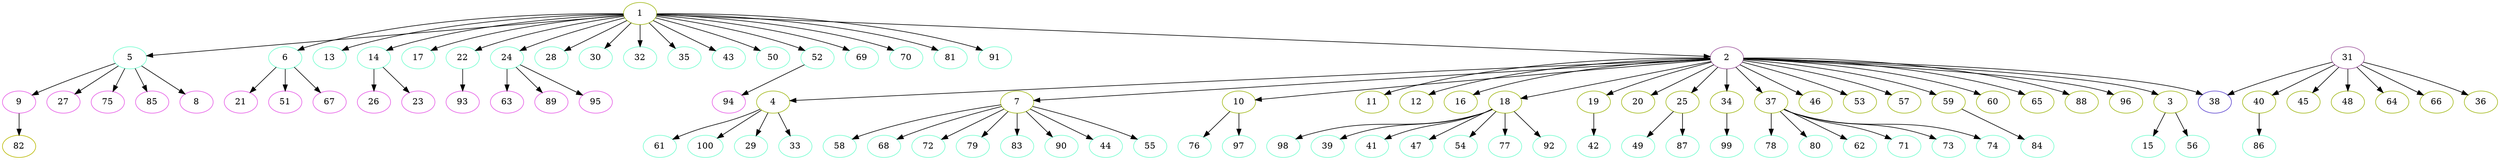 digraph sample {
38 [color="#5c45cf"];
2 [color="#a15ca1"];
31 [color="#a15ca1"];
1 [color="#a1b817"];
3 [color="#a1b817"];
4 [color="#a1b817"];
7 [color="#a1b817"];
10 [color="#a1b817"];
11 [color="#a1b817"];
12 [color="#a1b817"];
16 [color="#a1b817"];
18 [color="#a1b817"];
19 [color="#a1b817"];
20 [color="#a1b817"];
25 [color="#a1b817"];
34 [color="#a1b817"];
37 [color="#a1b817"];
46 [color="#a1b817"];
53 [color="#a1b817"];
57 [color="#a1b817"];
59 [color="#a1b817"];
60 [color="#a1b817"];
65 [color="#a1b817"];
88 [color="#a1b817"];
96 [color="#a1b817"];
36 [color="#a1b817"];
40 [color="#a1b817"];
45 [color="#a1b817"];
48 [color="#a1b817"];
64 [color="#a1b817"];
66 [color="#a1b817"];
5 [color="#73fdcf"];
6 [color="#73fdcf"];
13 [color="#73fdcf"];
14 [color="#73fdcf"];
17 [color="#73fdcf"];
22 [color="#73fdcf"];
24 [color="#73fdcf"];
28 [color="#73fdcf"];
30 [color="#73fdcf"];
32 [color="#73fdcf"];
35 [color="#73fdcf"];
43 [color="#73fdcf"];
50 [color="#73fdcf"];
52 [color="#73fdcf"];
69 [color="#73fdcf"];
70 [color="#73fdcf"];
81 [color="#73fdcf"];
91 [color="#73fdcf"];
15 [color="#73fdcf"];
56 [color="#73fdcf"];
29 [color="#73fdcf"];
33 [color="#73fdcf"];
61 [color="#73fdcf"];
100 [color="#73fdcf"];
44 [color="#73fdcf"];
55 [color="#73fdcf"];
58 [color="#73fdcf"];
68 [color="#73fdcf"];
72 [color="#73fdcf"];
79 [color="#73fdcf"];
83 [color="#73fdcf"];
90 [color="#73fdcf"];
76 [color="#73fdcf"];
97 [color="#73fdcf"];
39 [color="#73fdcf"];
41 [color="#73fdcf"];
47 [color="#73fdcf"];
54 [color="#73fdcf"];
77 [color="#73fdcf"];
92 [color="#73fdcf"];
98 [color="#73fdcf"];
42 [color="#73fdcf"];
49 [color="#73fdcf"];
87 [color="#73fdcf"];
99 [color="#73fdcf"];
62 [color="#73fdcf"];
71 [color="#73fdcf"];
73 [color="#73fdcf"];
74 [color="#73fdcf"];
78 [color="#73fdcf"];
80 [color="#73fdcf"];
84 [color="#73fdcf"];
86 [color="#73fdcf"];
8 [color="#e65ce6"];
9 [color="#e65ce6"];
27 [color="#e65ce6"];
75 [color="#e65ce6"];
85 [color="#e65ce6"];
21 [color="#e65ce6"];
51 [color="#e65ce6"];
67 [color="#e65ce6"];
23 [color="#e65ce6"];
26 [color="#e65ce6"];
93 [color="#e65ce6"];
63 [color="#e65ce6"];
89 [color="#e65ce6"];
95 [color="#e65ce6"];
94 [color="#e65ce6"];
82 [color="#b8b800"];
1 -> 2[color="black"];
2 -> 3[color="black"];
2 -> 4[color="black"];
1 -> 5[color="black"];
1 -> 6[color="black"];
2 -> 7[color="black"];
5 -> 8[color="black"];
5 -> 9[color="black"];
2 -> 10[color="black"];
2 -> 11[color="black"];
2 -> 12[color="black"];
1 -> 13[color="black"];
1 -> 14[color="black"];
3 -> 15[color="black"];
2 -> 16[color="black"];
1 -> 17[color="black"];
2 -> 18[color="black"];
2 -> 19[color="black"];
2 -> 20[color="black"];
6 -> 21[color="black"];
1 -> 22[color="black"];
14 -> 23[color="black"];
1 -> 24[color="black"];
2 -> 25[color="black"];
14 -> 26[color="black"];
5 -> 27[color="black"];
1 -> 28[color="black"];
4 -> 29[color="black"];
1 -> 30[color="black"];
1 -> 32[color="black"];
4 -> 33[color="black"];
2 -> 34[color="black"];
1 -> 35[color="black"];
31 -> 36[color="black"];
2 -> 37[color="black"];
2 -> 38[color="black"];
31 -> 38[color="black"];
18 -> 39[color="black"];
31 -> 40[color="black"];
18 -> 41[color="black"];
19 -> 42[color="black"];
1 -> 43[color="black"];
7 -> 44[color="black"];
31 -> 45[color="black"];
2 -> 46[color="black"];
18 -> 47[color="black"];
31 -> 48[color="black"];
25 -> 49[color="black"];
1 -> 50[color="black"];
6 -> 51[color="black"];
1 -> 52[color="black"];
2 -> 53[color="black"];
18 -> 54[color="black"];
7 -> 55[color="black"];
3 -> 56[color="black"];
2 -> 57[color="black"];
7 -> 58[color="black"];
2 -> 59[color="black"];
2 -> 60[color="black"];
4 -> 61[color="black"];
37 -> 62[color="black"];
24 -> 63[color="black"];
31 -> 64[color="black"];
2 -> 65[color="black"];
31 -> 66[color="black"];
6 -> 67[color="black"];
7 -> 68[color="black"];
1 -> 69[color="black"];
1 -> 70[color="black"];
37 -> 71[color="black"];
7 -> 72[color="black"];
37 -> 73[color="black"];
37 -> 74[color="black"];
5 -> 75[color="black"];
10 -> 76[color="black"];
18 -> 77[color="black"];
37 -> 78[color="black"];
7 -> 79[color="black"];
37 -> 80[color="black"];
1 -> 81[color="black"];
9 -> 82[color="black"];
7 -> 83[color="black"];
59 -> 84[color="black"];
5 -> 85[color="black"];
40 -> 86[color="black"];
25 -> 87[color="black"];
2 -> 88[color="black"];
24 -> 89[color="black"];
7 -> 90[color="black"];
1 -> 91[color="black"];
18 -> 92[color="black"];
22 -> 93[color="black"];
52 -> 94[color="black"];
24 -> 95[color="black"];
2 -> 96[color="black"];
10 -> 97[color="black"];
18 -> 98[color="black"];
34 -> 99[color="black"];
4 -> 100[color="black"];
}